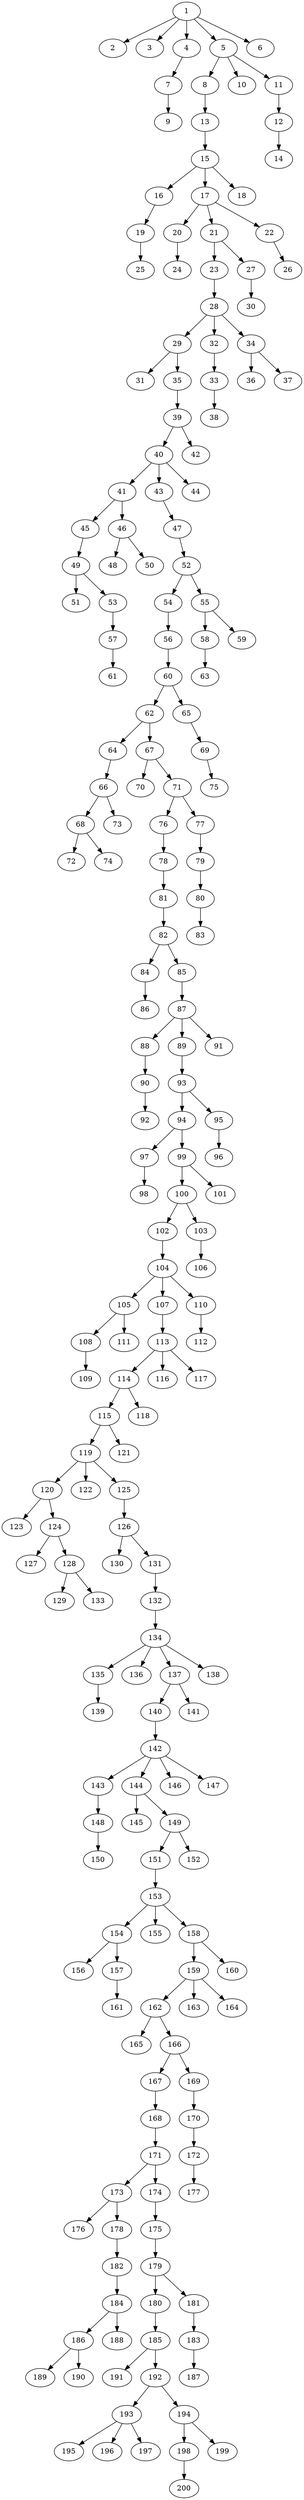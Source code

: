 // DAG automatically generated by daggen at Wed Apr 12 12:23:38 2017
// ./daggen --dot -n 200 --jump=3 --fat=0.2 --regularity=0.2 --density=0.2 
digraph G {
  1 [size="4289079677", alpha="0.13"]
  1 -> 2 [size ="134217728"]
  1 -> 3 [size ="134217728"]
  1 -> 4 [size ="134217728"]
  1 -> 5 [size ="134217728"]
  1 -> 6 [size ="134217728"]
  2 [size="782757789696", alpha="0.08"]
  3 [size="295590768716", alpha="0.07"]
  4 [size="175936424352", alpha="0.19"]
  4 -> 7 [size ="134217728"]
  5 [size="14185821465", alpha="0.05"]
  5 -> 8 [size ="301989888"]
  5 -> 10 [size ="301989888"]
  5 -> 11 [size ="301989888"]
  6 [size="111541668867", alpha="0.07"]
  7 [size="8589934592", alpha="0.01"]
  7 -> 9 [size ="33554432"]
  8 [size="19322320605", alpha="0.01"]
  8 -> 13 [size ="679477248"]
  9 [size="551085084378", alpha="0.12"]
  10 [size="18394666409", alpha="0.09"]
  11 [size="11372751821", alpha="0.02"]
  11 -> 12 [size ="679477248"]
  12 [size="1073741824000", alpha="0.10"]
  12 -> 14 [size ="838860800"]
  13 [size="8589934592", alpha="0.14"]
  13 -> 15 [size ="33554432"]
  14 [size="134217728000", alpha="0.09"]
  15 [size="353070742590", alpha="0.07"]
  15 -> 16 [size ="301989888"]
  15 -> 17 [size ="301989888"]
  15 -> 18 [size ="301989888"]
  16 [size="25289862507", alpha="0.17"]
  16 -> 19 [size ="33554432"]
  17 [size="10693796626", alpha="0.09"]
  17 -> 20 [size ="679477248"]
  17 -> 21 [size ="679477248"]
  17 -> 22 [size ="679477248"]
  18 [size="20524438019", alpha="0.12"]
  19 [size="231928233984", alpha="0.11"]
  19 -> 25 [size ="301989888"]
  20 [size="38366417480", alpha="0.03"]
  20 -> 24 [size ="33554432"]
  21 [size="3762575242", alpha="0.12"]
  21 -> 23 [size ="75497472"]
  21 -> 27 [size ="75497472"]
  22 [size="7599989920", alpha="0.16"]
  22 -> 26 [size ="134217728"]
  23 [size="283687068354", alpha="0.12"]
  23 -> 28 [size ="301989888"]
  24 [size="826886740502", alpha="0.17"]
  25 [size="23507124209", alpha="0.09"]
  26 [size="2458830602", alpha="0.17"]
  27 [size="782757789696", alpha="0.18"]
  27 -> 30 [size ="679477248"]
  28 [size="315709389187", alpha="0.14"]
  28 -> 29 [size ="411041792"]
  28 -> 32 [size ="411041792"]
  28 -> 34 [size ="411041792"]
  29 [size="96111076798", alpha="0.08"]
  29 -> 31 [size ="75497472"]
  29 -> 35 [size ="75497472"]
  30 [size="549755813888", alpha="0.05"]
  31 [size="782757789696", alpha="0.17"]
  32 [size="462578521104", alpha="0.09"]
  32 -> 33 [size ="679477248"]
  33 [size="16080379400", alpha="0.09"]
  33 -> 38 [size ="75497472"]
  34 [size="109189071882", alpha="0.01"]
  34 -> 36 [size ="75497472"]
  34 -> 37 [size ="75497472"]
  35 [size="549755813888", alpha="0.06"]
  35 -> 39 [size ="536870912"]
  36 [size="2013439079", alpha="0.04"]
  37 [size="14410012222", alpha="0.09"]
  38 [size="547101395675", alpha="0.10"]
  39 [size="1401333380", alpha="0.18"]
  39 -> 40 [size ="33554432"]
  39 -> 42 [size ="33554432"]
  40 [size="253521658218", alpha="0.02"]
  40 -> 41 [size ="838860800"]
  40 -> 43 [size ="838860800"]
  40 -> 44 [size ="838860800"]
  41 [size="791186755", alpha="0.06"]
  41 -> 45 [size ="33554432"]
  41 -> 46 [size ="33554432"]
  42 [size="68719476736", alpha="0.20"]
  43 [size="227807881857", alpha="0.12"]
  43 -> 47 [size ="411041792"]
  44 [size="47875746347", alpha="0.19"]
  45 [size="16971777428", alpha="0.07"]
  45 -> 49 [size ="536870912"]
  46 [size="1228045739", alpha="0.06"]
  46 -> 48 [size ="75497472"]
  46 -> 50 [size ="75497472"]
  47 [size="270704155644", alpha="0.13"]
  47 -> 52 [size ="536870912"]
  48 [size="68719476736", alpha="0.07"]
  49 [size="19948200366", alpha="0.01"]
  49 -> 51 [size ="679477248"]
  49 -> 53 [size ="679477248"]
  50 [size="68719476736", alpha="0.17"]
  51 [size="28991029248", alpha="0.07"]
  52 [size="12329520774", alpha="0.08"]
  52 -> 54 [size ="536870912"]
  52 -> 55 [size ="536870912"]
  53 [size="677867899904", alpha="0.18"]
  53 -> 57 [size ="536870912"]
  54 [size="782757789696", alpha="0.12"]
  54 -> 56 [size ="679477248"]
  55 [size="503308738071", alpha="0.01"]
  55 -> 58 [size ="679477248"]
  55 -> 59 [size ="679477248"]
  56 [size="1073741824000", alpha="0.14"]
  56 -> 60 [size ="838860800"]
  57 [size="3134693869", alpha="0.15"]
  57 -> 61 [size ="301989888"]
  58 [size="1073741824000", alpha="0.04"]
  58 -> 63 [size ="838860800"]
  59 [size="671877819", alpha="0.19"]
  60 [size="185249855892", alpha="0.19"]
  60 -> 62 [size ="134217728"]
  60 -> 65 [size ="134217728"]
  61 [size="139283560767", alpha="0.10"]
  62 [size="150340332064", alpha="0.10"]
  62 -> 64 [size ="536870912"]
  62 -> 67 [size ="536870912"]
  63 [size="6344719999", alpha="0.06"]
  64 [size="477257185174", alpha="0.19"]
  64 -> 66 [size ="301989888"]
  65 [size="1762378226", alpha="0.00"]
  65 -> 69 [size ="33554432"]
  66 [size="368293445632", alpha="0.17"]
  66 -> 68 [size ="411041792"]
  66 -> 73 [size ="411041792"]
  67 [size="68719476736", alpha="0.11"]
  67 -> 70 [size ="134217728"]
  67 -> 71 [size ="134217728"]
  68 [size="549755813888", alpha="0.06"]
  68 -> 72 [size ="536870912"]
  68 -> 74 [size ="536870912"]
  69 [size="68719476736", alpha="0.19"]
  69 -> 75 [size ="134217728"]
  70 [size="134217728000", alpha="0.17"]
  71 [size="205368053964", alpha="0.15"]
  71 -> 76 [size ="134217728"]
  71 -> 77 [size ="134217728"]
  72 [size="14977161003", alpha="0.20"]
  73 [size="24815804962", alpha="0.12"]
  74 [size="368293445632", alpha="0.18"]
  75 [size="759803231", alpha="0.14"]
  76 [size="13354468817", alpha="0.13"]
  76 -> 78 [size ="209715200"]
  77 [size="259694049496", alpha="0.17"]
  77 -> 79 [size ="209715200"]
  78 [size="673073395861", alpha="0.18"]
  78 -> 81 [size ="411041792"]
  79 [size="1073741824000", alpha="0.19"]
  79 -> 80 [size ="838860800"]
  80 [size="19718021328", alpha="0.20"]
  80 -> 83 [size ="33554432"]
  81 [size="549755813888", alpha="0.07"]
  81 -> 82 [size ="536870912"]
  82 [size="28991029248", alpha="0.05"]
  82 -> 84 [size ="75497472"]
  82 -> 85 [size ="75497472"]
  83 [size="6636205731", alpha="0.15"]
  84 [size="841978542964", alpha="0.02"]
  84 -> 86 [size ="536870912"]
  85 [size="549755813888", alpha="0.06"]
  85 -> 87 [size ="536870912"]
  86 [size="36926201972", alpha="0.19"]
  87 [size="416586037950", alpha="0.10"]
  87 -> 88 [size ="301989888"]
  87 -> 89 [size ="301989888"]
  87 -> 91 [size ="301989888"]
  88 [size="98616655657", alpha="0.18"]
  88 -> 90 [size ="75497472"]
  89 [size="244624266091", alpha="0.01"]
  89 -> 93 [size ="679477248"]
  90 [size="65198881537", alpha="0.10"]
  90 -> 92 [size ="75497472"]
  91 [size="69367676892", alpha="0.20"]
  92 [size="28991029248", alpha="0.17"]
  93 [size="3723084566", alpha="0.09"]
  93 -> 94 [size ="301989888"]
  93 -> 95 [size ="301989888"]
  94 [size="405122768336", alpha="0.04"]
  94 -> 97 [size ="536870912"]
  94 -> 99 [size ="536870912"]
  95 [size="1884906039", alpha="0.08"]
  95 -> 96 [size ="75497472"]
  96 [size="1527695626", alpha="0.00"]
  97 [size="119674577844", alpha="0.10"]
  97 -> 98 [size ="134217728"]
  98 [size="8589934592", alpha="0.06"]
  99 [size="7912785938", alpha="0.16"]
  99 -> 100 [size ="411041792"]
  99 -> 101 [size ="411041792"]
  100 [size="782757789696", alpha="0.07"]
  100 -> 102 [size ="679477248"]
  100 -> 103 [size ="679477248"]
  101 [size="409540910164", alpha="0.04"]
  102 [size="28991029248", alpha="0.08"]
  102 -> 104 [size ="75497472"]
  103 [size="231928233984", alpha="0.13"]
  103 -> 106 [size ="301989888"]
  104 [size="2356433687", alpha="0.14"]
  104 -> 105 [size ="209715200"]
  104 -> 107 [size ="209715200"]
  104 -> 110 [size ="209715200"]
  105 [size="20329513738", alpha="0.12"]
  105 -> 108 [size ="411041792"]
  105 -> 111 [size ="411041792"]
  106 [size="12103425224", alpha="0.14"]
  107 [size="4389232117", alpha="0.03"]
  107 -> 113 [size ="209715200"]
  108 [size="368293445632", alpha="0.03"]
  108 -> 109 [size ="411041792"]
  109 [size="19116013641", alpha="0.03"]
  110 [size="16066399272", alpha="0.19"]
  110 -> 112 [size ="301989888"]
  111 [size="1073741824000", alpha="0.06"]
  112 [size="5250779927", alpha="0.19"]
  113 [size="604102154", alpha="0.03"]
  113 -> 114 [size ="33554432"]
  113 -> 116 [size ="33554432"]
  113 -> 117 [size ="33554432"]
  114 [size="4969792332", alpha="0.14"]
  114 -> 115 [size ="134217728"]
  114 -> 118 [size ="134217728"]
  115 [size="371459146708", alpha="0.08"]
  115 -> 119 [size ="536870912"]
  115 -> 121 [size ="536870912"]
  116 [size="7365500811", alpha="0.08"]
  117 [size="24844234377", alpha="0.00"]
  118 [size="6965844344", alpha="0.14"]
  119 [size="134217728000", alpha="0.16"]
  119 -> 120 [size ="209715200"]
  119 -> 122 [size ="209715200"]
  119 -> 125 [size ="209715200"]
  120 [size="1073741824000", alpha="0.19"]
  120 -> 123 [size ="838860800"]
  120 -> 124 [size ="838860800"]
  121 [size="2176614085", alpha="0.11"]
  122 [size="1370601981345", alpha="0.13"]
  123 [size="68719476736", alpha="0.15"]
  124 [size="5604346942", alpha="0.18"]
  124 -> 127 [size ="134217728"]
  124 -> 128 [size ="134217728"]
  125 [size="231928233984", alpha="0.06"]
  125 -> 126 [size ="301989888"]
  126 [size="1028600908271", alpha="0.04"]
  126 -> 130 [size ="679477248"]
  126 -> 131 [size ="679477248"]
  127 [size="61232441359", alpha="0.08"]
  128 [size="38700395220", alpha="0.05"]
  128 -> 129 [size ="33554432"]
  128 -> 133 [size ="33554432"]
  129 [size="2557468526", alpha="0.01"]
  130 [size="13182326042", alpha="0.14"]
  131 [size="1656207153", alpha="0.07"]
  131 -> 132 [size ="33554432"]
  132 [size="8578117069", alpha="0.18"]
  132 -> 134 [size ="209715200"]
  133 [size="68719476736", alpha="0.01"]
  134 [size="540650991", alpha="0.10"]
  134 -> 135 [size ="33554432"]
  134 -> 136 [size ="33554432"]
  134 -> 137 [size ="33554432"]
  134 -> 138 [size ="33554432"]
  135 [size="28991029248", alpha="0.03"]
  135 -> 139 [size ="75497472"]
  136 [size="781563183", alpha="0.04"]
  137 [size="246590128616", alpha="0.03"]
  137 -> 140 [size ="536870912"]
  137 -> 141 [size ="536870912"]
  138 [size="4729165179", alpha="0.03"]
  139 [size="549755813888", alpha="0.01"]
  140 [size="890579422848", alpha="0.03"]
  140 -> 142 [size ="679477248"]
  141 [size="782757789696", alpha="0.18"]
  142 [size="4553934148", alpha="0.08"]
  142 -> 143 [size ="134217728"]
  142 -> 144 [size ="134217728"]
  142 -> 146 [size ="134217728"]
  142 -> 147 [size ="134217728"]
  143 [size="365207036116", alpha="0.16"]
  143 -> 148 [size ="536870912"]
  144 [size="656093124370", alpha="0.07"]
  144 -> 145 [size ="411041792"]
  144 -> 149 [size ="411041792"]
  145 [size="1849158833", alpha="0.06"]
  146 [size="85318649160", alpha="0.20"]
  147 [size="368293445632", alpha="0.10"]
  148 [size="549755813888", alpha="0.12"]
  148 -> 150 [size ="536870912"]
  149 [size="1883927363", alpha="0.06"]
  149 -> 151 [size ="33554432"]
  149 -> 152 [size ="33554432"]
  150 [size="7958260560", alpha="0.01"]
  151 [size="68719476736", alpha="0.17"]
  151 -> 153 [size ="134217728"]
  152 [size="68719476736", alpha="0.08"]
  153 [size="28991029248", alpha="0.08"]
  153 -> 154 [size ="75497472"]
  153 -> 155 [size ="75497472"]
  153 -> 158 [size ="75497472"]
  154 [size="1073741824000", alpha="0.12"]
  154 -> 156 [size ="838860800"]
  154 -> 157 [size ="838860800"]
  155 [size="57534960552", alpha="0.17"]
  156 [size="258502555284", alpha="0.10"]
  157 [size="647049185622", alpha="0.19"]
  157 -> 161 [size ="411041792"]
  158 [size="672162616997", alpha="0.02"]
  158 -> 159 [size ="679477248"]
  158 -> 160 [size ="679477248"]
  159 [size="971167086278", alpha="0.01"]
  159 -> 162 [size ="679477248"]
  159 -> 163 [size ="679477248"]
  159 -> 164 [size ="679477248"]
  160 [size="7868279626", alpha="0.17"]
  161 [size="7763893134", alpha="0.15"]
  162 [size="5998305990", alpha="0.08"]
  162 -> 165 [size ="134217728"]
  162 -> 166 [size ="134217728"]
  163 [size="24708122791", alpha="0.10"]
  164 [size="3466211825", alpha="0.16"]
  165 [size="576014905604", alpha="0.10"]
  166 [size="253491893301", alpha="0.03"]
  166 -> 167 [size ="209715200"]
  166 -> 169 [size ="209715200"]
  167 [size="368293445632", alpha="0.05"]
  167 -> 168 [size ="411041792"]
  168 [size="549755813888", alpha="0.09"]
  168 -> 171 [size ="536870912"]
  169 [size="549755813888", alpha="0.00"]
  169 -> 170 [size ="536870912"]
  170 [size="1073741824000", alpha="0.02"]
  170 -> 172 [size ="838860800"]
  171 [size="8589934592", alpha="0.04"]
  171 -> 173 [size ="33554432"]
  171 -> 174 [size ="33554432"]
  172 [size="5692213934", alpha="0.19"]
  172 -> 177 [size ="134217728"]
  173 [size="231928233984", alpha="0.16"]
  173 -> 176 [size ="301989888"]
  173 -> 178 [size ="301989888"]
  174 [size="231928233984", alpha="0.02"]
  174 -> 175 [size ="301989888"]
  175 [size="7561486496", alpha="0.06"]
  175 -> 179 [size ="411041792"]
  176 [size="20182623398", alpha="0.12"]
  177 [size="549755813888", alpha="0.14"]
  178 [size="231928233984", alpha="0.11"]
  178 -> 182 [size ="301989888"]
  179 [size="11607918261", alpha="0.19"]
  179 -> 180 [size ="411041792"]
  179 -> 181 [size ="411041792"]
  180 [size="43516030038", alpha="0.08"]
  180 -> 185 [size ="838860800"]
  181 [size="10889845059", alpha="0.02"]
  181 -> 183 [size ="411041792"]
  182 [size="4138802556", alpha="0.20"]
  182 -> 184 [size ="209715200"]
  183 [size="134217728000", alpha="0.05"]
  183 -> 187 [size ="209715200"]
  184 [size="7016572097", alpha="0.11"]
  184 -> 186 [size ="679477248"]
  184 -> 188 [size ="679477248"]
  185 [size="1073741824000", alpha="0.10"]
  185 -> 191 [size ="838860800"]
  185 -> 192 [size ="838860800"]
  186 [size="134217728000", alpha="0.02"]
  186 -> 189 [size ="209715200"]
  186 -> 190 [size ="209715200"]
  187 [size="267310302254", alpha="0.07"]
  188 [size="24555467276", alpha="0.03"]
  189 [size="68719476736", alpha="0.13"]
  190 [size="3891892792", alpha="0.13"]
  191 [size="1077114677544", alpha="0.14"]
  192 [size="1073741824000", alpha="0.19"]
  192 -> 193 [size ="838860800"]
  192 -> 194 [size ="838860800"]
  193 [size="1297532345", alpha="0.11"]
  193 -> 195 [size ="33554432"]
  193 -> 196 [size ="33554432"]
  193 -> 197 [size ="33554432"]
  194 [size="382015211185", alpha="0.19"]
  194 -> 198 [size ="411041792"]
  194 -> 199 [size ="411041792"]
  195 [size="68719476736", alpha="0.17"]
  196 [size="368293445632", alpha="0.17"]
  197 [size="33264156756", alpha="0.07"]
  198 [size="146494671935", alpha="0.08"]
  198 -> 200 [size ="411041792"]
  199 [size="1834071664", alpha="0.00"]
  200 [size="241432399320", alpha="0.12"]
}
